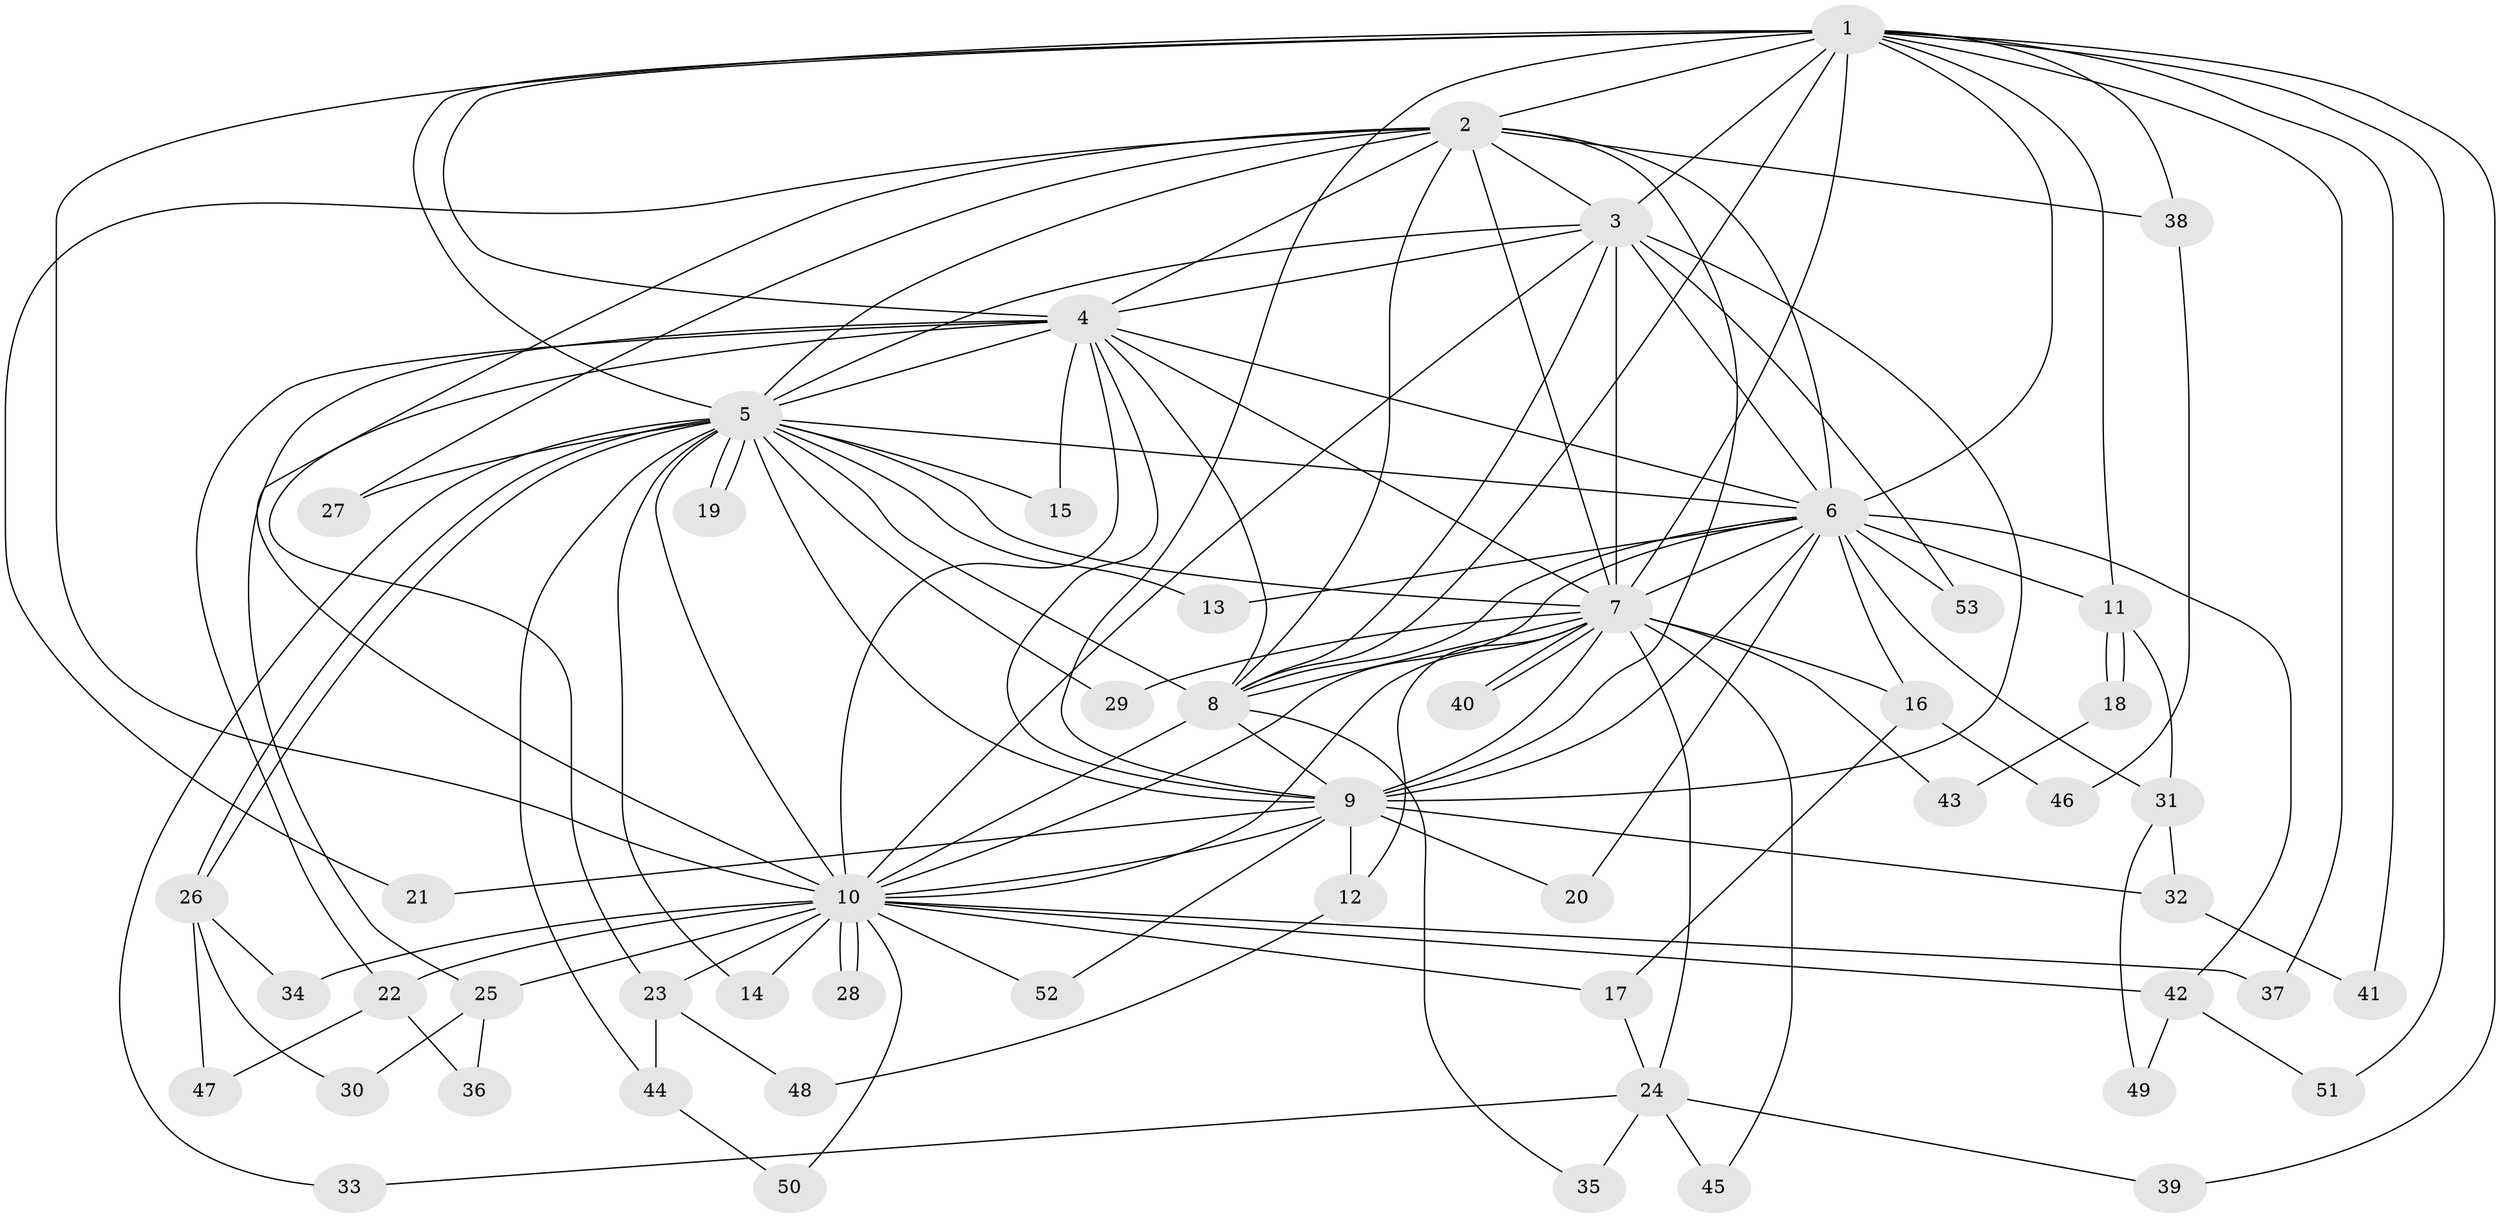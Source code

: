 // Generated by graph-tools (version 1.1) at 2025/13/03/09/25 04:13:47]
// undirected, 53 vertices, 131 edges
graph export_dot {
graph [start="1"]
  node [color=gray90,style=filled];
  1;
  2;
  3;
  4;
  5;
  6;
  7;
  8;
  9;
  10;
  11;
  12;
  13;
  14;
  15;
  16;
  17;
  18;
  19;
  20;
  21;
  22;
  23;
  24;
  25;
  26;
  27;
  28;
  29;
  30;
  31;
  32;
  33;
  34;
  35;
  36;
  37;
  38;
  39;
  40;
  41;
  42;
  43;
  44;
  45;
  46;
  47;
  48;
  49;
  50;
  51;
  52;
  53;
  1 -- 2;
  1 -- 3;
  1 -- 4;
  1 -- 5;
  1 -- 6;
  1 -- 7;
  1 -- 8;
  1 -- 9;
  1 -- 10;
  1 -- 11;
  1 -- 37;
  1 -- 38;
  1 -- 39;
  1 -- 41;
  1 -- 51;
  2 -- 3;
  2 -- 4;
  2 -- 5;
  2 -- 6;
  2 -- 7;
  2 -- 8;
  2 -- 9;
  2 -- 10;
  2 -- 21;
  2 -- 27;
  2 -- 38;
  3 -- 4;
  3 -- 5;
  3 -- 6;
  3 -- 7;
  3 -- 8;
  3 -- 9;
  3 -- 10;
  3 -- 53;
  4 -- 5;
  4 -- 6;
  4 -- 7;
  4 -- 8;
  4 -- 9;
  4 -- 10;
  4 -- 15;
  4 -- 22;
  4 -- 23;
  4 -- 25;
  5 -- 6;
  5 -- 7;
  5 -- 8;
  5 -- 9;
  5 -- 10;
  5 -- 13;
  5 -- 14;
  5 -- 15;
  5 -- 19;
  5 -- 19;
  5 -- 26;
  5 -- 26;
  5 -- 27;
  5 -- 29;
  5 -- 33;
  5 -- 44;
  6 -- 7;
  6 -- 8;
  6 -- 9;
  6 -- 10;
  6 -- 11;
  6 -- 13;
  6 -- 16;
  6 -- 20;
  6 -- 31;
  6 -- 42;
  6 -- 53;
  7 -- 8;
  7 -- 9;
  7 -- 10;
  7 -- 12;
  7 -- 16;
  7 -- 24;
  7 -- 29;
  7 -- 40;
  7 -- 40;
  7 -- 43;
  7 -- 45;
  8 -- 9;
  8 -- 10;
  8 -- 35;
  9 -- 10;
  9 -- 12;
  9 -- 20;
  9 -- 21;
  9 -- 32;
  9 -- 52;
  10 -- 14;
  10 -- 17;
  10 -- 22;
  10 -- 23;
  10 -- 25;
  10 -- 28;
  10 -- 28;
  10 -- 34;
  10 -- 37;
  10 -- 42;
  10 -- 50;
  10 -- 52;
  11 -- 18;
  11 -- 18;
  11 -- 31;
  12 -- 48;
  16 -- 17;
  16 -- 46;
  17 -- 24;
  18 -- 43;
  22 -- 36;
  22 -- 47;
  23 -- 44;
  23 -- 48;
  24 -- 33;
  24 -- 35;
  24 -- 39;
  24 -- 45;
  25 -- 30;
  25 -- 36;
  26 -- 30;
  26 -- 34;
  26 -- 47;
  31 -- 32;
  31 -- 49;
  32 -- 41;
  38 -- 46;
  42 -- 49;
  42 -- 51;
  44 -- 50;
}
